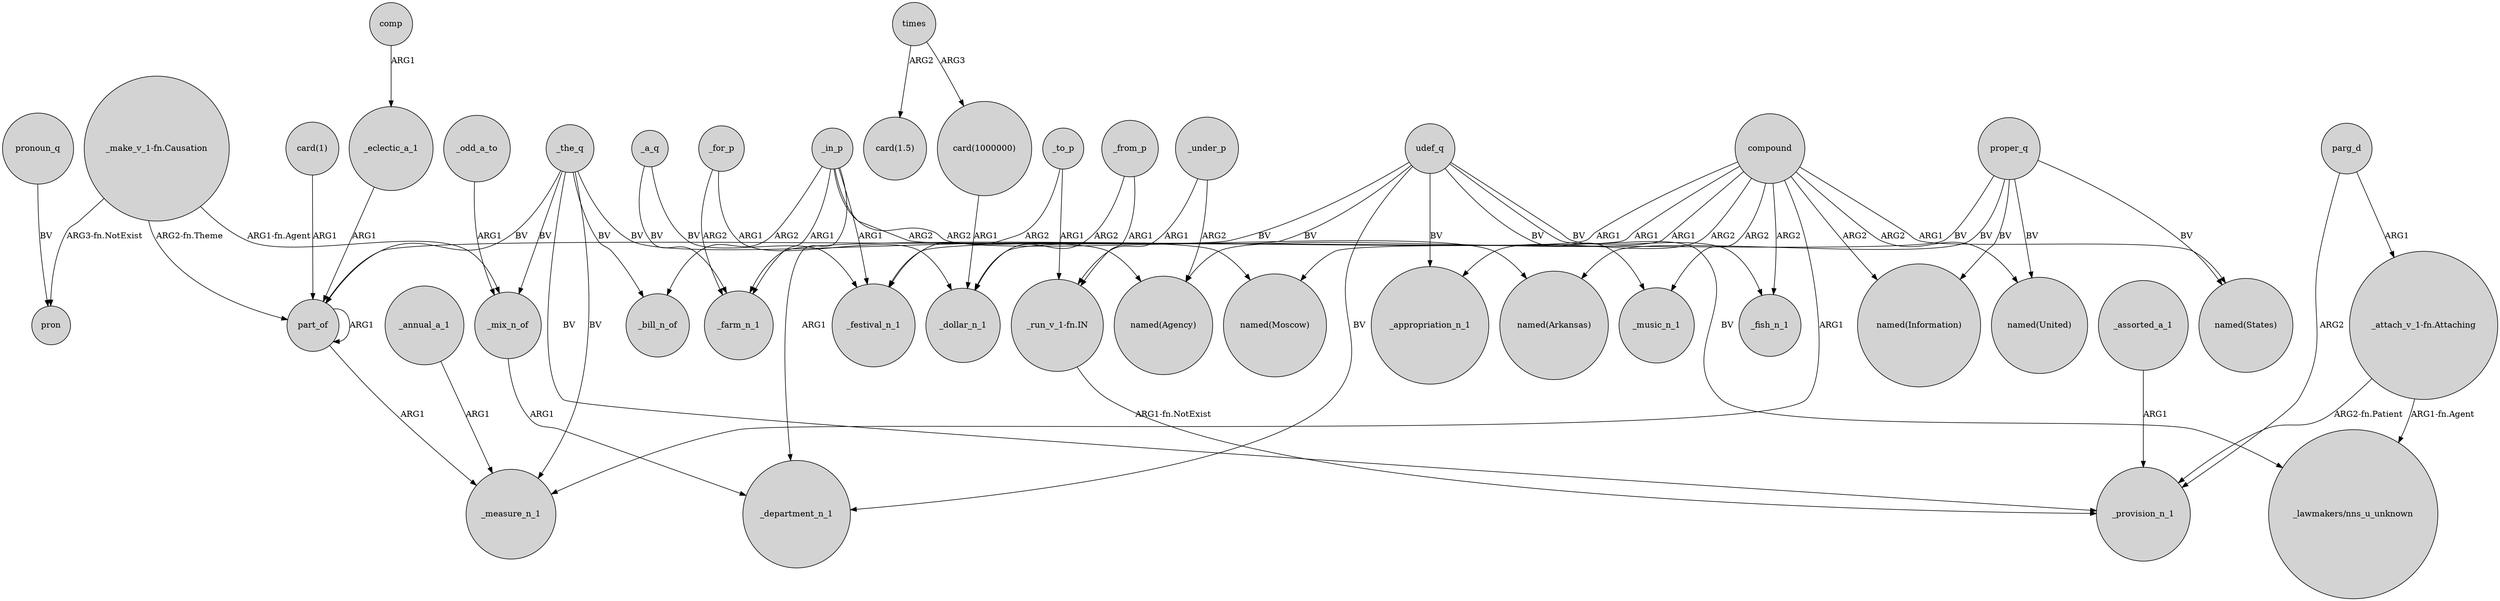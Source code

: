 digraph {
	node [shape=circle style=filled]
	_in_p -> _farm_n_1 [label=ARG1]
	_the_q -> _bill_n_of [label=BV]
	udef_q -> _department_n_1 [label=BV]
	_the_q -> _measure_n_1 [label=BV]
	"card(1000000)" -> _dollar_n_1 [label=ARG1]
	proper_q -> "named(Moscow)" [label=BV]
	proper_q -> "named(Information)" [label=BV]
	udef_q -> part_of [label=BV]
	_eclectic_a_1 -> part_of [label=ARG1]
	parg_d -> "_attach_v_1-fn.Attaching" [label=ARG1]
	_a_q -> _festival_n_1 [label=BV]
	"_make_v_1-fn.Causation" -> part_of [label="ARG2-fn.Theme"]
	_the_q -> _mix_n_of [label=BV]
	times -> "card(1.5)" [label=ARG2]
	udef_q -> _fish_n_1 [label=BV]
	udef_q -> "_lawmakers/nns_u_unknown" [label=BV]
	compound -> _farm_n_1 [label=ARG1]
	_annual_a_1 -> _measure_n_1 [label=ARG1]
	compound -> _fish_n_1 [label=ARG2]
	"_run_v_1-fn.IN" -> _provision_n_1 [label="ARG1-fn.NotExist"]
	compound -> "named(Information)" [label=ARG2]
	udef_q -> _appropriation_n_1 [label=BV]
	_the_q -> "named(Agency)" [label=BV]
	_in_p -> "named(Moscow)" [label=ARG2]
	_in_p -> _festival_n_1 [label=ARG1]
	"_attach_v_1-fn.Attaching" -> "_lawmakers/nns_u_unknown" [label="ARG1-fn.Agent"]
	_from_p -> "_run_v_1-fn.IN" [label=ARG1]
	"_make_v_1-fn.Causation" -> _mix_n_of [label="ARG1-fn.Agent"]
	compound -> _measure_n_1 [label=ARG1]
	parg_d -> _provision_n_1 [label=ARG2]
	_in_p -> _bill_n_of [label=ARG2]
	pronoun_q -> pron [label=BV]
	proper_q -> "named(States)" [label=BV]
	_in_p -> _department_n_1 [label=ARG1]
	comp -> _eclectic_a_1 [label=ARG1]
	_mix_n_of -> _department_n_1 [label=ARG1]
	"_make_v_1-fn.Causation" -> pron [label="ARG3-fn.NotExist"]
	times -> "card(1000000)" [label=ARG3]
	compound -> _music_n_1 [label=ARG2]
	_to_p -> "_run_v_1-fn.IN" [label=ARG1]
	_in_p -> "named(Arkansas)" [label=ARG2]
	udef_q -> _music_n_1 [label=BV]
	_for_p -> _dollar_n_1 [label=ARG1]
	_for_p -> _farm_n_1 [label=ARG2]
	_the_q -> part_of [label=BV]
	compound -> "named(States)" [label=ARG1]
	proper_q -> "named(United)" [label=BV]
	compound -> "named(Agency)" [label=ARG1]
	_the_q -> _provision_n_1 [label=BV]
	_odd_a_to -> _mix_n_of [label=ARG1]
	"card(1)" -> part_of [label=ARG1]
	compound -> _appropriation_n_1 [label=ARG2]
	compound -> _festival_n_1 [label=ARG1]
	part_of -> _measure_n_1 [label=ARG1]
	_under_p -> "named(Agency)" [label=ARG2]
	part_of -> part_of [label=ARG1]
	proper_q -> "named(Arkansas)" [label=BV]
	_assorted_a_1 -> _provision_n_1 [label=ARG1]
	_from_p -> _dollar_n_1 [label=ARG2]
	compound -> "named(United)" [label=ARG2]
	_under_p -> "_run_v_1-fn.IN" [label=ARG1]
	_a_q -> _farm_n_1 [label=BV]
	"_attach_v_1-fn.Attaching" -> _provision_n_1 [label="ARG2-fn.Patient"]
	udef_q -> _dollar_n_1 [label=BV]
	_to_p -> _festival_n_1 [label=ARG2]
}
